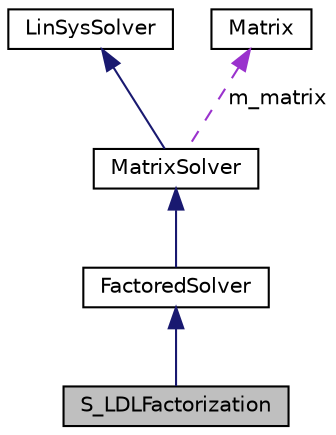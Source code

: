 digraph "S_LDLFactorization"
{
 // INTERACTIVE_SVG=YES
  edge [fontname="Helvetica",fontsize="10",labelfontname="Helvetica",labelfontsize="10"];
  node [fontname="Helvetica",fontsize="10",shape=record];
  Node1 [label="S_LDLFactorization",height=0.2,width=0.4,color="black", fillcolor="grey75", style="filled" fontcolor="black"];
  Node2 -> Node1 [dir="back",color="midnightblue",fontsize="10",style="solid",fontname="Helvetica"];
  Node2 [label="FactoredSolver",height=0.2,width=0.4,color="black", fillcolor="white", style="filled",URL="$class_factored_solver.html",tooltip="An abstract factorization-based solver for linear systems. "];
  Node3 -> Node2 [dir="back",color="midnightblue",fontsize="10",style="solid",fontname="Helvetica"];
  Node3 [label="MatrixSolver",height=0.2,width=0.4,color="black", fillcolor="white", style="filled",URL="$class_matrix_solver.html",tooltip="Abstraction layer for linear systems. "];
  Node4 -> Node3 [dir="back",color="midnightblue",fontsize="10",style="solid",fontname="Helvetica"];
  Node4 [label="LinSysSolver",height=0.2,width=0.4,color="black", fillcolor="white", style="filled",URL="$class_lin_sys_solver.html",tooltip="An abstract solver for linear systems. "];
  Node5 -> Node3 [dir="back",color="darkorchid3",fontsize="10",style="dashed",label=" m_matrix" ,fontname="Helvetica"];
  Node5 [label="Matrix",height=0.2,width=0.4,color="black", fillcolor="white", style="filled",URL="$class_matrix.html",tooltip="A generic matrix API. "];
}
